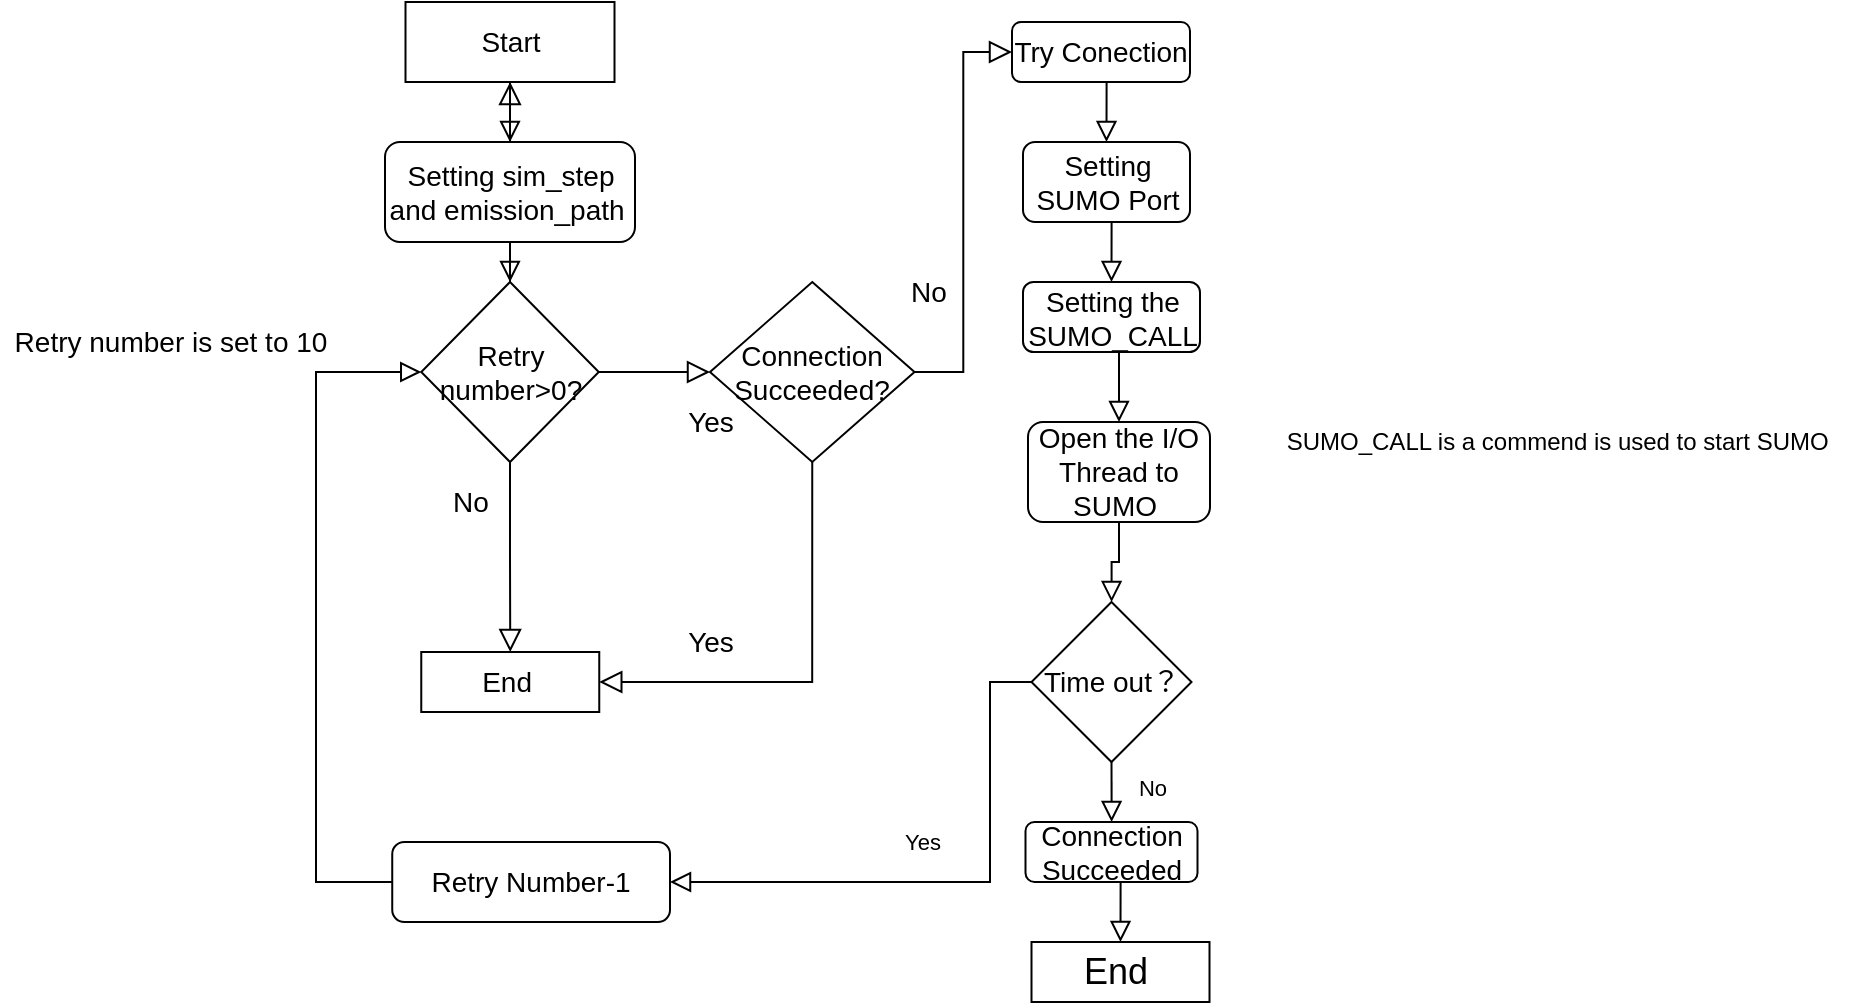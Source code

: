 <mxfile version="16.6.1" type="github">
  <diagram id="C5RBs43oDa-KdzZeNtuy" name="Page-1">
    <mxGraphModel dx="2061" dy="825" grid="1" gridSize="10" guides="1" tooltips="1" connect="1" arrows="1" fold="1" page="1" pageScale="1" pageWidth="827" pageHeight="1169" math="0" shadow="0">
      <root>
        <mxCell id="WIyWlLk6GJQsqaUBKTNV-0" />
        <mxCell id="WIyWlLk6GJQsqaUBKTNV-1" parent="WIyWlLk6GJQsqaUBKTNV-0" />
        <mxCell id="WIyWlLk6GJQsqaUBKTNV-2" value="" style="rounded=0;html=1;jettySize=auto;orthogonalLoop=1;fontSize=11;endArrow=block;endFill=0;endSize=8;strokeWidth=1;shadow=0;labelBackgroundColor=none;edgeStyle=orthogonalEdgeStyle;entryX=0.5;entryY=0;entryDx=0;entryDy=0;exitX=0.5;exitY=1;exitDx=0;exitDy=0;" parent="WIyWlLk6GJQsqaUBKTNV-1" source="A1uX-iFA1mEM3rG-qTQ3-42" target="A1uX-iFA1mEM3rG-qTQ3-0" edge="1">
          <mxGeometry relative="1" as="geometry">
            <mxPoint x="219.966" y="120" as="sourcePoint" />
            <mxPoint x="220" y="160" as="targetPoint" />
          </mxGeometry>
        </mxCell>
        <mxCell id="WIyWlLk6GJQsqaUBKTNV-8" value="No" style="rounded=0;html=1;jettySize=auto;orthogonalLoop=1;fontSize=11;endArrow=block;endFill=0;endSize=8;strokeWidth=1;shadow=0;labelBackgroundColor=none;edgeStyle=orthogonalEdgeStyle;exitX=0.5;exitY=1;exitDx=0;exitDy=0;" parent="WIyWlLk6GJQsqaUBKTNV-1" source="A1uX-iFA1mEM3rG-qTQ3-28" target="A1uX-iFA1mEM3rG-qTQ3-30" edge="1">
          <mxGeometry x="0.333" y="20" relative="1" as="geometry">
            <mxPoint as="offset" />
            <mxPoint x="520" y="480" as="sourcePoint" />
            <mxPoint x="511" y="470" as="targetPoint" />
          </mxGeometry>
        </mxCell>
        <mxCell id="WIyWlLk6GJQsqaUBKTNV-12" value="&lt;font style=&quot;font-size: 14px&quot;&gt;Retry Number-1&lt;/font&gt;" style="rounded=1;whiteSpace=wrap;html=1;fontSize=12;glass=0;strokeWidth=1;shadow=0;" parent="WIyWlLk6GJQsqaUBKTNV-1" vertex="1">
          <mxGeometry x="161.12" y="500" width="138.88" height="40" as="geometry" />
        </mxCell>
        <mxCell id="BOsILFHd8SZsDkAcz8fm-14" value="" style="edgeStyle=orthogonalEdgeStyle;rounded=0;orthogonalLoop=1;jettySize=auto;html=1;fontSize=18;endArrow=block;endFill=0;endSize=9;" parent="WIyWlLk6GJQsqaUBKTNV-1" source="A1uX-iFA1mEM3rG-qTQ3-0" target="A1uX-iFA1mEM3rG-qTQ3-42" edge="1">
          <mxGeometry relative="1" as="geometry" />
        </mxCell>
        <mxCell id="A1uX-iFA1mEM3rG-qTQ3-0" value="&lt;font style=&quot;font-size: 14px&quot;&gt;Setting sim_step and emission_path&amp;nbsp;&lt;/font&gt;" style="rounded=1;whiteSpace=wrap;html=1;" parent="WIyWlLk6GJQsqaUBKTNV-1" vertex="1">
          <mxGeometry x="157.5" y="150" width="125" height="50" as="geometry" />
        </mxCell>
        <mxCell id="BOsILFHd8SZsDkAcz8fm-4" style="edgeStyle=orthogonalEdgeStyle;rounded=0;orthogonalLoop=1;jettySize=auto;html=1;exitX=1;exitY=0.5;exitDx=0;exitDy=0;entryX=0;entryY=0.5;entryDx=0;entryDy=0;fontSize=14;endArrow=block;endFill=0;endSize=9;" parent="WIyWlLk6GJQsqaUBKTNV-1" source="A1uX-iFA1mEM3rG-qTQ3-2" target="BOsILFHd8SZsDkAcz8fm-0" edge="1">
          <mxGeometry relative="1" as="geometry" />
        </mxCell>
        <mxCell id="BOsILFHd8SZsDkAcz8fm-5" style="edgeStyle=orthogonalEdgeStyle;rounded=0;orthogonalLoop=1;jettySize=auto;html=1;exitX=0.5;exitY=1;exitDx=0;exitDy=0;fontSize=14;endArrow=block;endFill=0;endSize=9;entryX=0.5;entryY=0;entryDx=0;entryDy=0;" parent="WIyWlLk6GJQsqaUBKTNV-1" source="A1uX-iFA1mEM3rG-qTQ3-2" target="BOsILFHd8SZsDkAcz8fm-8" edge="1">
          <mxGeometry relative="1" as="geometry">
            <mxPoint x="220" y="370" as="targetPoint" />
          </mxGeometry>
        </mxCell>
        <mxCell id="A1uX-iFA1mEM3rG-qTQ3-2" value="&lt;font style=&quot;font-size: 14px&quot;&gt;Retry number&amp;gt;0?&lt;/font&gt;" style="rhombus;whiteSpace=wrap;html=1;" parent="WIyWlLk6GJQsqaUBKTNV-1" vertex="1">
          <mxGeometry x="175.63" y="220" width="88.75" height="90" as="geometry" />
        </mxCell>
        <mxCell id="A1uX-iFA1mEM3rG-qTQ3-3" value="" style="rounded=0;html=1;jettySize=auto;orthogonalLoop=1;fontSize=11;endArrow=block;endFill=0;endSize=8;strokeWidth=1;shadow=0;labelBackgroundColor=none;edgeStyle=orthogonalEdgeStyle;entryX=0.5;entryY=0;entryDx=0;entryDy=0;" parent="WIyWlLk6GJQsqaUBKTNV-1" source="A1uX-iFA1mEM3rG-qTQ3-0" target="A1uX-iFA1mEM3rG-qTQ3-2" edge="1">
          <mxGeometry relative="1" as="geometry">
            <mxPoint x="219.5" y="210" as="sourcePoint" />
            <mxPoint x="219.5" y="240" as="targetPoint" />
          </mxGeometry>
        </mxCell>
        <mxCell id="A1uX-iFA1mEM3rG-qTQ3-18" value="" style="rounded=0;html=1;jettySize=auto;orthogonalLoop=1;fontSize=11;endArrow=block;endFill=0;endSize=8;strokeWidth=1;shadow=0;labelBackgroundColor=none;edgeStyle=orthogonalEdgeStyle;exitX=0.5;exitY=1;exitDx=0;exitDy=0;entryX=0.5;entryY=0;entryDx=0;entryDy=0;" parent="WIyWlLk6GJQsqaUBKTNV-1" source="A1uX-iFA1mEM3rG-qTQ3-32" target="A1uX-iFA1mEM3rG-qTQ3-19" edge="1">
          <mxGeometry relative="1" as="geometry">
            <mxPoint x="511" y="130" as="sourcePoint" />
            <mxPoint x="511" y="170" as="targetPoint" />
          </mxGeometry>
        </mxCell>
        <mxCell id="A1uX-iFA1mEM3rG-qTQ3-19" value="&lt;font style=&quot;font-size: 14px&quot;&gt;Setting SUMO Port&lt;/font&gt;" style="rounded=1;whiteSpace=wrap;html=1;" parent="WIyWlLk6GJQsqaUBKTNV-1" vertex="1">
          <mxGeometry x="476.5" y="150" width="83.5" height="40" as="geometry" />
        </mxCell>
        <mxCell id="A1uX-iFA1mEM3rG-qTQ3-21" value="" style="rounded=0;html=1;jettySize=auto;orthogonalLoop=1;fontSize=11;endArrow=block;endFill=0;endSize=8;strokeWidth=1;shadow=0;labelBackgroundColor=none;edgeStyle=orthogonalEdgeStyle;exitX=0.5;exitY=1;exitDx=0;exitDy=0;entryX=0.5;entryY=0;entryDx=0;entryDy=0;" parent="WIyWlLk6GJQsqaUBKTNV-1" source="A1uX-iFA1mEM3rG-qTQ3-19" target="A1uX-iFA1mEM3rG-qTQ3-22" edge="1">
          <mxGeometry relative="1" as="geometry">
            <mxPoint x="510.66" y="210" as="sourcePoint" />
            <mxPoint x="510.66" y="230" as="targetPoint" />
            <Array as="points" />
          </mxGeometry>
        </mxCell>
        <mxCell id="A1uX-iFA1mEM3rG-qTQ3-22" value="&lt;font style=&quot;font-size: 14px&quot;&gt;Setting the SUMO_CALL&lt;/font&gt;" style="rounded=1;whiteSpace=wrap;html=1;" parent="WIyWlLk6GJQsqaUBKTNV-1" vertex="1">
          <mxGeometry x="476.5" y="220" width="88.5" height="35" as="geometry" />
        </mxCell>
        <mxCell id="A1uX-iFA1mEM3rG-qTQ3-24" value="&lt;font style=&quot;font-size: 14px&quot;&gt;Open the I/O Thread to SUMO&amp;nbsp;&lt;/font&gt;" style="rounded=1;whiteSpace=wrap;html=1;" parent="WIyWlLk6GJQsqaUBKTNV-1" vertex="1">
          <mxGeometry x="479" y="290" width="91" height="50" as="geometry" />
        </mxCell>
        <mxCell id="A1uX-iFA1mEM3rG-qTQ3-25" value="" style="rounded=0;html=1;jettySize=auto;orthogonalLoop=1;fontSize=11;endArrow=block;endFill=0;endSize=8;strokeWidth=1;shadow=0;labelBackgroundColor=none;edgeStyle=orthogonalEdgeStyle;exitX=0.5;exitY=1;exitDx=0;exitDy=0;entryX=0.5;entryY=0;entryDx=0;entryDy=0;" parent="WIyWlLk6GJQsqaUBKTNV-1" source="A1uX-iFA1mEM3rG-qTQ3-22" target="A1uX-iFA1mEM3rG-qTQ3-24" edge="1">
          <mxGeometry relative="1" as="geometry">
            <mxPoint x="521.0" y="190" as="sourcePoint" />
            <mxPoint x="521.0" y="220" as="targetPoint" />
            <Array as="points" />
          </mxGeometry>
        </mxCell>
        <mxCell id="A1uX-iFA1mEM3rG-qTQ3-27" value="" style="rounded=0;html=1;jettySize=auto;orthogonalLoop=1;fontSize=11;endArrow=block;endFill=0;endSize=8;strokeWidth=1;shadow=0;labelBackgroundColor=none;edgeStyle=orthogonalEdgeStyle;exitX=0.5;exitY=1;exitDx=0;exitDy=0;" parent="WIyWlLk6GJQsqaUBKTNV-1" source="A1uX-iFA1mEM3rG-qTQ3-24" target="A1uX-iFA1mEM3rG-qTQ3-28" edge="1">
          <mxGeometry relative="1" as="geometry">
            <mxPoint x="519.66" y="320" as="sourcePoint" />
            <mxPoint x="516" y="340.0" as="targetPoint" />
            <Array as="points" />
          </mxGeometry>
        </mxCell>
        <mxCell id="A1uX-iFA1mEM3rG-qTQ3-28" value="&lt;font style=&quot;font-size: 14px&quot;&gt;Time out？&lt;/font&gt;" style="rhombus;whiteSpace=wrap;html=1;" parent="WIyWlLk6GJQsqaUBKTNV-1" vertex="1">
          <mxGeometry x="480.75" y="380" width="80" height="80" as="geometry" />
        </mxCell>
        <mxCell id="A1uX-iFA1mEM3rG-qTQ3-29" value="&lt;font style=&quot;font-size: 18px&quot;&gt;End&amp;nbsp;&lt;/font&gt;" style="whiteSpace=wrap;html=1;" parent="WIyWlLk6GJQsqaUBKTNV-1" vertex="1">
          <mxGeometry x="480.75" y="550" width="89" height="30" as="geometry" />
        </mxCell>
        <mxCell id="A1uX-iFA1mEM3rG-qTQ3-30" value="&lt;font style=&quot;font-size: 14px&quot;&gt;Connection Succeeded&lt;/font&gt;" style="rounded=1;whiteSpace=wrap;html=1;" parent="WIyWlLk6GJQsqaUBKTNV-1" vertex="1">
          <mxGeometry x="477.75" y="490" width="86" height="30" as="geometry" />
        </mxCell>
        <mxCell id="A1uX-iFA1mEM3rG-qTQ3-31" value="" style="rounded=0;html=1;jettySize=auto;orthogonalLoop=1;fontSize=11;endArrow=block;endFill=0;endSize=8;strokeWidth=1;shadow=0;labelBackgroundColor=none;edgeStyle=orthogonalEdgeStyle;entryX=0.5;entryY=0;entryDx=0;entryDy=0;exitX=0.5;exitY=1;exitDx=0;exitDy=0;" parent="WIyWlLk6GJQsqaUBKTNV-1" source="A1uX-iFA1mEM3rG-qTQ3-30" target="A1uX-iFA1mEM3rG-qTQ3-29" edge="1">
          <mxGeometry relative="1" as="geometry">
            <mxPoint x="495" y="450" as="sourcePoint" />
            <mxPoint x="570" y="490.0" as="targetPoint" />
            <Array as="points" />
          </mxGeometry>
        </mxCell>
        <mxCell id="A1uX-iFA1mEM3rG-qTQ3-32" value="&lt;span&gt;&lt;font style=&quot;font-size: 14px&quot;&gt;Try Conection&lt;/font&gt;&lt;/span&gt;" style="rounded=1;whiteSpace=wrap;html=1;" parent="WIyWlLk6GJQsqaUBKTNV-1" vertex="1">
          <mxGeometry x="471" y="90" width="89" height="30" as="geometry" />
        </mxCell>
        <mxCell id="A1uX-iFA1mEM3rG-qTQ3-39" value="Yes" style="edgeStyle=orthogonalEdgeStyle;rounded=0;html=1;jettySize=auto;orthogonalLoop=1;fontSize=11;endArrow=block;endFill=0;endSize=8;strokeWidth=1;shadow=0;labelBackgroundColor=none;exitX=0;exitY=0.5;exitDx=0;exitDy=0;entryX=1;entryY=0.5;entryDx=0;entryDy=0;" parent="WIyWlLk6GJQsqaUBKTNV-1" source="A1uX-iFA1mEM3rG-qTQ3-28" target="WIyWlLk6GJQsqaUBKTNV-12" edge="1">
          <mxGeometry x="0.102" y="-20" relative="1" as="geometry">
            <mxPoint as="offset" />
            <mxPoint x="240.0" y="365.0" as="sourcePoint" />
            <mxPoint x="453.5" y="200" as="targetPoint" />
            <Array as="points">
              <mxPoint x="460" y="420" />
              <mxPoint x="460" y="520" />
            </Array>
          </mxGeometry>
        </mxCell>
        <mxCell id="A1uX-iFA1mEM3rG-qTQ3-40" value="" style="rounded=0;html=1;jettySize=auto;orthogonalLoop=1;fontSize=11;endArrow=block;endFill=0;endSize=8;strokeWidth=1;shadow=0;labelBackgroundColor=none;edgeStyle=orthogonalEdgeStyle;exitX=0;exitY=0.5;exitDx=0;exitDy=0;entryX=0;entryY=0.5;entryDx=0;entryDy=0;" parent="WIyWlLk6GJQsqaUBKTNV-1" source="WIyWlLk6GJQsqaUBKTNV-12" target="A1uX-iFA1mEM3rG-qTQ3-2" edge="1">
          <mxGeometry relative="1" as="geometry">
            <mxPoint x="80.0" y="410.0" as="sourcePoint" />
            <mxPoint x="123" y="250" as="targetPoint" />
            <Array as="points">
              <mxPoint x="123" y="520" />
              <mxPoint x="123" y="265" />
            </Array>
          </mxGeometry>
        </mxCell>
        <mxCell id="A1uX-iFA1mEM3rG-qTQ3-41" value="SUMO_CALL is a commend is used to start SUMO&amp;nbsp;" style="text;html=1;align=center;verticalAlign=middle;resizable=0;points=[];autosize=1;strokeColor=none;fillColor=none;" parent="WIyWlLk6GJQsqaUBKTNV-1" vertex="1">
          <mxGeometry x="600" y="290" width="290" height="20" as="geometry" />
        </mxCell>
        <mxCell id="A1uX-iFA1mEM3rG-qTQ3-42" value="&lt;font style=&quot;font-size: 14px&quot;&gt;Start&lt;/font&gt;" style="whiteSpace=wrap;html=1;" parent="WIyWlLk6GJQsqaUBKTNV-1" vertex="1">
          <mxGeometry x="167.75" y="80" width="104.5" height="40" as="geometry" />
        </mxCell>
        <mxCell id="BOsILFHd8SZsDkAcz8fm-10" style="edgeStyle=orthogonalEdgeStyle;rounded=0;orthogonalLoop=1;jettySize=auto;html=1;exitX=0.5;exitY=1;exitDx=0;exitDy=0;entryX=1;entryY=0.5;entryDx=0;entryDy=0;fontSize=14;endArrow=block;endFill=0;endSize=9;" parent="WIyWlLk6GJQsqaUBKTNV-1" source="BOsILFHd8SZsDkAcz8fm-0" target="BOsILFHd8SZsDkAcz8fm-8" edge="1">
          <mxGeometry relative="1" as="geometry" />
        </mxCell>
        <mxCell id="BOsILFHd8SZsDkAcz8fm-12" style="edgeStyle=orthogonalEdgeStyle;rounded=0;orthogonalLoop=1;jettySize=auto;html=1;entryX=0;entryY=0.5;entryDx=0;entryDy=0;fontSize=14;endArrow=block;endFill=0;endSize=9;" parent="WIyWlLk6GJQsqaUBKTNV-1" source="BOsILFHd8SZsDkAcz8fm-0" target="A1uX-iFA1mEM3rG-qTQ3-32" edge="1">
          <mxGeometry relative="1" as="geometry" />
        </mxCell>
        <mxCell id="BOsILFHd8SZsDkAcz8fm-0" value="Connection Succeeded?" style="rhombus;whiteSpace=wrap;html=1;fontSize=14;" parent="WIyWlLk6GJQsqaUBKTNV-1" vertex="1">
          <mxGeometry x="320" y="220" width="102.25" height="90" as="geometry" />
        </mxCell>
        <mxCell id="BOsILFHd8SZsDkAcz8fm-3" value="Yes" style="text;html=1;align=center;verticalAlign=middle;resizable=0;points=[];autosize=1;strokeColor=none;fillColor=none;fontSize=14;" parent="WIyWlLk6GJQsqaUBKTNV-1" vertex="1">
          <mxGeometry x="300" y="280" width="40" height="20" as="geometry" />
        </mxCell>
        <mxCell id="BOsILFHd8SZsDkAcz8fm-6" value="No" style="text;html=1;align=center;verticalAlign=middle;resizable=0;points=[];autosize=1;strokeColor=none;fillColor=none;fontSize=14;" parent="WIyWlLk6GJQsqaUBKTNV-1" vertex="1">
          <mxGeometry x="185" y="320" width="30" height="20" as="geometry" />
        </mxCell>
        <mxCell id="BOsILFHd8SZsDkAcz8fm-8" value="&lt;font style=&quot;font-size: 14px&quot;&gt;End&amp;nbsp;&lt;/font&gt;" style="whiteSpace=wrap;html=1;" parent="WIyWlLk6GJQsqaUBKTNV-1" vertex="1">
          <mxGeometry x="175.63" y="405" width="89" height="30" as="geometry" />
        </mxCell>
        <mxCell id="BOsILFHd8SZsDkAcz8fm-11" value="Yes" style="text;html=1;align=center;verticalAlign=middle;resizable=0;points=[];autosize=1;strokeColor=none;fillColor=none;fontSize=14;" parent="WIyWlLk6GJQsqaUBKTNV-1" vertex="1">
          <mxGeometry x="300" y="390" width="40" height="20" as="geometry" />
        </mxCell>
        <mxCell id="BOsILFHd8SZsDkAcz8fm-13" value="No" style="text;html=1;align=center;verticalAlign=middle;resizable=0;points=[];autosize=1;strokeColor=none;fillColor=none;fontSize=14;" parent="WIyWlLk6GJQsqaUBKTNV-1" vertex="1">
          <mxGeometry x="414" y="215" width="30" height="20" as="geometry" />
        </mxCell>
        <mxCell id="BOsILFHd8SZsDkAcz8fm-15" value="Retry number is set to 10" style="text;html=1;align=center;verticalAlign=middle;resizable=0;points=[];autosize=1;strokeColor=none;fillColor=none;fontSize=14;" parent="WIyWlLk6GJQsqaUBKTNV-1" vertex="1">
          <mxGeometry x="-35" y="240" width="170" height="20" as="geometry" />
        </mxCell>
      </root>
    </mxGraphModel>
  </diagram>
</mxfile>
